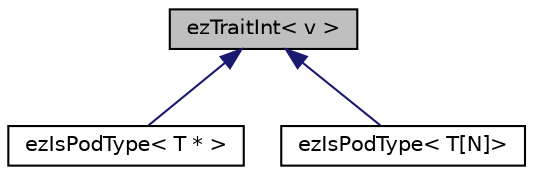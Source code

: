 digraph "ezTraitInt&lt; v &gt;"
{
 // LATEX_PDF_SIZE
  edge [fontname="Helvetica",fontsize="10",labelfontname="Helvetica",labelfontsize="10"];
  node [fontname="Helvetica",fontsize="10",shape=record];
  Node1 [label="ezTraitInt\< v \>",height=0.2,width=0.4,color="black", fillcolor="grey75", style="filled", fontcolor="black",tooltip="Type traits."];
  Node1 -> Node2 [dir="back",color="midnightblue",fontsize="10",style="solid",fontname="Helvetica"];
  Node2 [label="ezIsPodType\< T * \>",height=0.2,width=0.4,color="black", fillcolor="white", style="filled",URL="$d6/d65/structez_is_pod_type_3_01_t_01_5_01_4.htm",tooltip="Pointers are POD types."];
  Node1 -> Node3 [dir="back",color="midnightblue",fontsize="10",style="solid",fontname="Helvetica"];
  Node3 [label="ezIsPodType\< T[N]\>",height=0.2,width=0.4,color="black", fillcolor="white", style="filled",URL="$d1/d13/structez_is_pod_type_3_01_t_0f_n_0e_4.htm",tooltip="arrays are POD types"];
}
